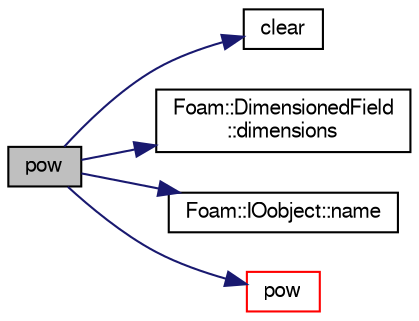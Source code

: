 digraph "pow"
{
  bgcolor="transparent";
  edge [fontname="FreeSans",fontsize="10",labelfontname="FreeSans",labelfontsize="10"];
  node [fontname="FreeSans",fontsize="10",shape=record];
  rankdir="LR";
  Node68973 [label="pow",height=0.2,width=0.4,color="black", fillcolor="grey75", style="filled", fontcolor="black"];
  Node68973 -> Node68974 [color="midnightblue",fontsize="10",style="solid",fontname="FreeSans"];
  Node68974 [label="clear",height=0.2,width=0.4,color="black",URL="$a38057.html#a3a533f9231a5668b9d8f301a79d57b73"];
  Node68973 -> Node68975 [color="midnightblue",fontsize="10",style="solid",fontname="FreeSans"];
  Node68975 [label="Foam::DimensionedField\l::dimensions",height=0.2,width=0.4,color="black",URL="$a26390.html#a66989c1e0666e0d0c93a2056ce75599e",tooltip="Return dimensions. "];
  Node68973 -> Node68976 [color="midnightblue",fontsize="10",style="solid",fontname="FreeSans"];
  Node68976 [label="Foam::IOobject::name",height=0.2,width=0.4,color="black",URL="$a26142.html#acc80e00a8ac919288fb55bd14cc88bf6",tooltip="Return name. "];
  Node68973 -> Node68977 [color="midnightblue",fontsize="10",style="solid",fontname="FreeSans"];
  Node68977 [label="pow",height=0.2,width=0.4,color="red",URL="$a21124.html#a7500c8e9d27a442adc75e287de074c7c"];
}
